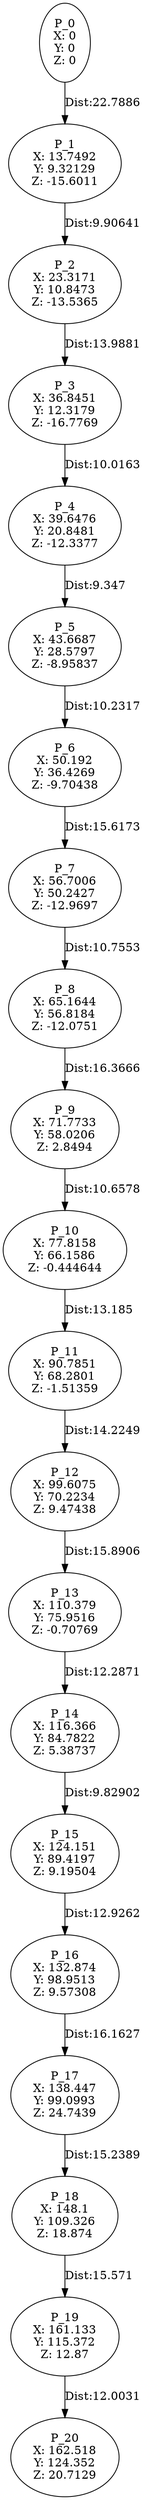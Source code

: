 digraph {
Platform_0 [
label = "P_0
X: 0
Y: 0
Z: 0"
pos = "0,0!"
]
Platform_1 [
label = "P_1
X: 13.7492
Y: 9.32129
Z: -15.6011"
pos = "180,260!"
]
Platform_0 -> Platform_1[ label = "Dist:22.7886" ]
Platform_2 [
label = "P_2
X: 23.3171
Y: 10.8473
Z: -13.5365"
pos = "200,460!"
]
Platform_1 -> Platform_2[ label = "Dist:9.90641" ]
Platform_3 [
label = "P_3
X: 36.8451
Y: 12.3179
Z: -16.7769"
pos = "240,720!"
]
Platform_2 -> Platform_3[ label = "Dist:13.9881" ]
Platform_4 [
label = "P_4
X: 39.6476
Y: 20.8481
Z: -12.3377"
pos = "400,780!"
]
Platform_3 -> Platform_4[ label = "Dist:10.0163" ]
Platform_5 [
label = "P_5
X: 43.6687
Y: 28.5797
Z: -8.95837"
pos = "560,860!"
]
Platform_4 -> Platform_5[ label = "Dist:9.347" ]
Platform_6 [
label = "P_6
X: 50.192
Y: 36.4269
Z: -9.70438"
pos = "720,1000!"
]
Platform_5 -> Platform_6[ label = "Dist:10.2317" ]
Platform_7 [
label = "P_7
X: 56.7006
Y: 50.2427
Z: -12.9697"
pos = "1000,1120!"
]
Platform_6 -> Platform_7[ label = "Dist:15.6173" ]
Platform_8 [
label = "P_8
X: 65.1644
Y: 56.8184
Z: -12.0751"
pos = "1120,1300!"
]
Platform_7 -> Platform_8[ label = "Dist:10.7553" ]
Platform_9 [
label = "P_9
X: 71.7733
Y: 58.0206
Z: 2.8494"
pos = "1160,1420!"
]
Platform_8 -> Platform_9[ label = "Dist:16.3666" ]
Platform_10 [
label = "P_10
X: 77.8158
Y: 66.1586
Z: -0.444644"
pos = "1320,1540!"
]
Platform_9 -> Platform_10[ label = "Dist:10.6578" ]
Platform_11 [
label = "P_11
X: 90.7851
Y: 68.2801
Z: -1.51359"
pos = "1360,1800!"
]
Platform_10 -> Platform_11[ label = "Dist:13.185" ]
Platform_12 [
label = "P_12
X: 99.6075
Y: 70.2234
Z: 9.47438"
pos = "1400,1980!"
]
Platform_11 -> Platform_12[ label = "Dist:14.2249" ]
Platform_13 [
label = "P_13
X: 110.379
Y: 75.9516
Z: -0.70769"
pos = "1500,2200!"
]
Platform_12 -> Platform_13[ label = "Dist:15.8906" ]
Platform_14 [
label = "P_14
X: 116.366
Y: 84.7822
Z: 5.38737"
pos = "1680,2320!"
]
Platform_13 -> Platform_14[ label = "Dist:12.2871" ]
Platform_15 [
label = "P_15
X: 124.151
Y: 89.4197
Z: 9.19504"
pos = "1780,2480!"
]
Platform_14 -> Platform_15[ label = "Dist:9.82902" ]
Platform_16 [
label = "P_16
X: 132.874
Y: 98.9513
Z: 9.57308"
pos = "1960,2640!"
]
Platform_15 -> Platform_16[ label = "Dist:12.9262" ]
Platform_17 [
label = "P_17
X: 138.447
Y: 99.0993
Z: 24.7439"
pos = "1980,2760!"
]
Platform_16 -> Platform_17[ label = "Dist:16.1627" ]
Platform_18 [
label = "P_18
X: 148.1
Y: 109.326
Z: 18.874"
pos = "2180,2960!"
]
Platform_17 -> Platform_18[ label = "Dist:15.2389" ]
Platform_19 [
label = "P_19
X: 161.133
Y: 115.372
Z: 12.87"
pos = "2300,3220!"
]
Platform_18 -> Platform_19[ label = "Dist:15.571" ]
Platform_20 [
label = "P_20
X: 162.518
Y: 124.352
Z: 20.7129"
pos = "2480,3240!"
]
Platform_19 -> Platform_20[ label = "Dist:12.0031" ]
}
